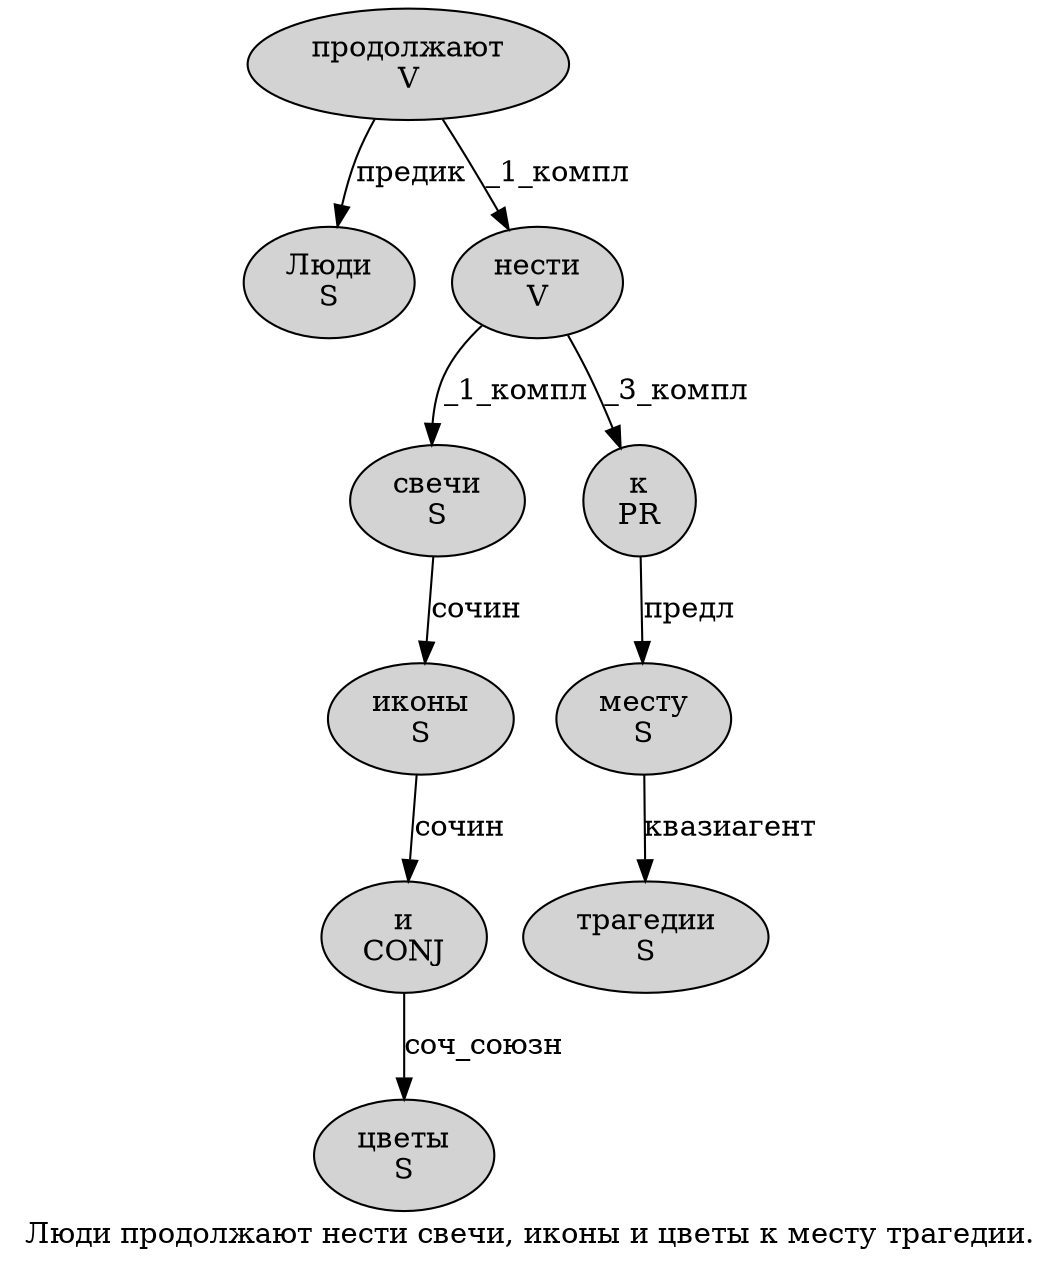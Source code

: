 digraph SENTENCE_482 {
	graph [label="Люди продолжают нести свечи, иконы и цветы к месту трагедии."]
	node [style=filled]
		0 [label="Люди
S" color="" fillcolor=lightgray penwidth=1 shape=ellipse]
		1 [label="продолжают
V" color="" fillcolor=lightgray penwidth=1 shape=ellipse]
		2 [label="нести
V" color="" fillcolor=lightgray penwidth=1 shape=ellipse]
		3 [label="свечи
S" color="" fillcolor=lightgray penwidth=1 shape=ellipse]
		5 [label="иконы
S" color="" fillcolor=lightgray penwidth=1 shape=ellipse]
		6 [label="и
CONJ" color="" fillcolor=lightgray penwidth=1 shape=ellipse]
		7 [label="цветы
S" color="" fillcolor=lightgray penwidth=1 shape=ellipse]
		8 [label="к
PR" color="" fillcolor=lightgray penwidth=1 shape=ellipse]
		9 [label="месту
S" color="" fillcolor=lightgray penwidth=1 shape=ellipse]
		10 [label="трагедии
S" color="" fillcolor=lightgray penwidth=1 shape=ellipse]
			5 -> 6 [label="сочин"]
			1 -> 0 [label="предик"]
			1 -> 2 [label="_1_компл"]
			3 -> 5 [label="сочин"]
			6 -> 7 [label="соч_союзн"]
			9 -> 10 [label="квазиагент"]
			8 -> 9 [label="предл"]
			2 -> 3 [label="_1_компл"]
			2 -> 8 [label="_3_компл"]
}